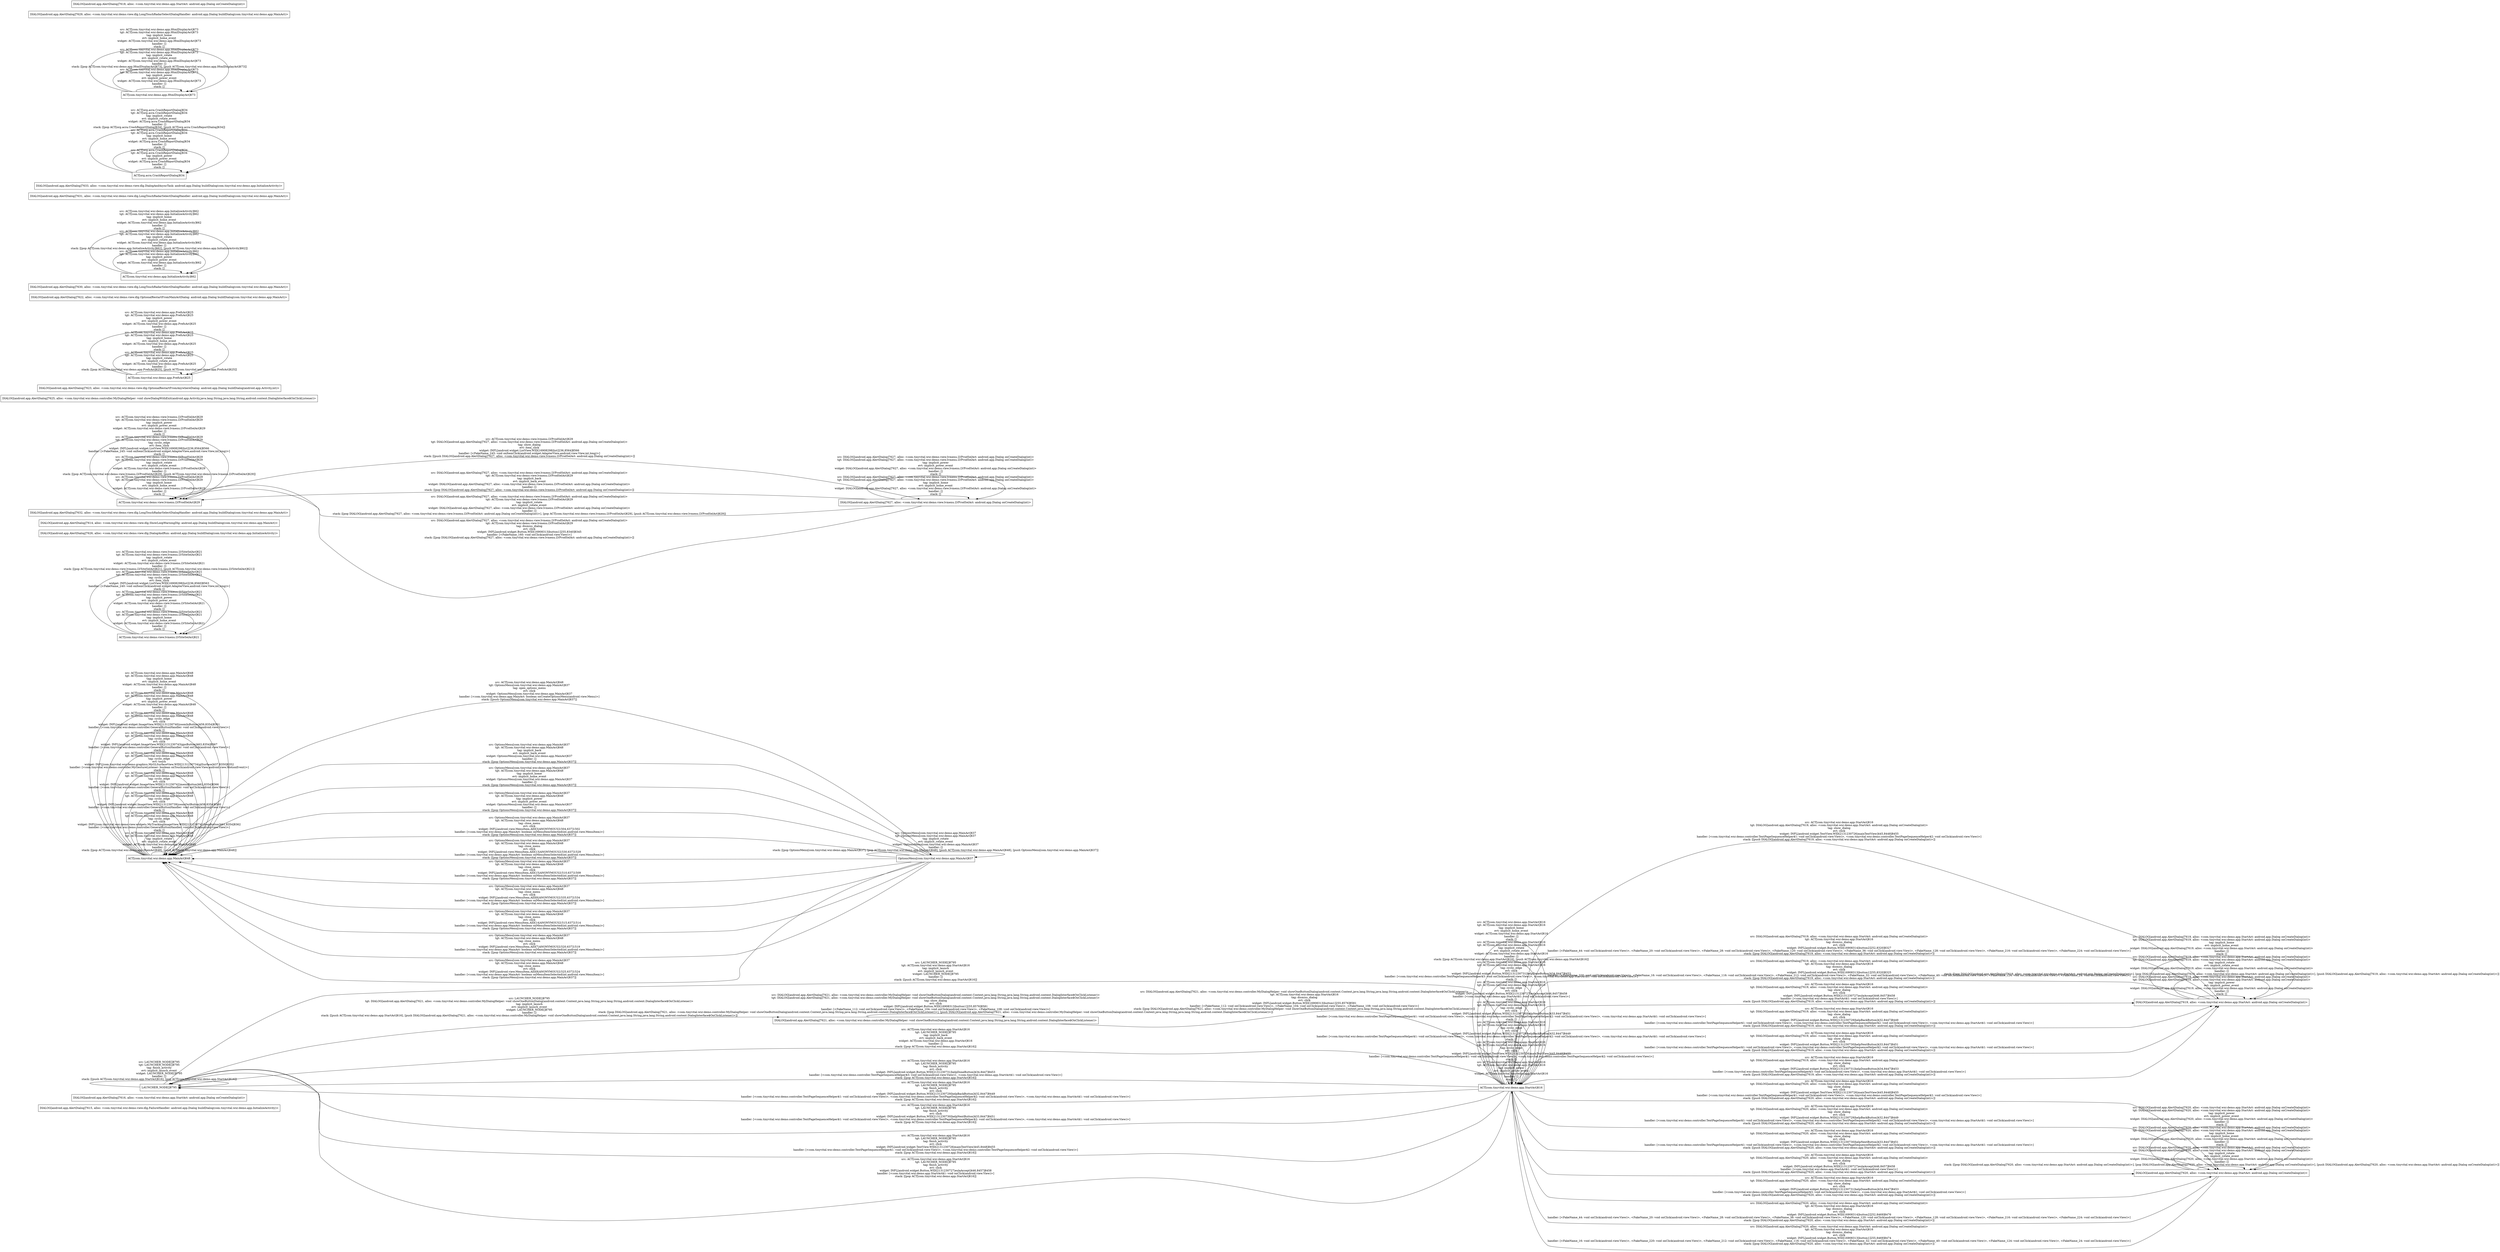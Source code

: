 digraph G {
 rankdir=LR;
 node[shape=box];
 n9 [label="DIALOG[android.app.AlertDialog]7615, alloc: <com.tinyvital.wxr.demo.view.dlg.FailureHandler: android.app.Dialog buildDialog(com.tinyvital.wxr.demo.app.InitializeActivity)>"];
 n10 [label="DIALOG[android.app.AlertDialog]7616, alloc: <com.tinyvital.wxr.demo.app.StartAct: android.app.Dialog onCreateDialog(int)>"];
 n27 [label="LAUNCHER_NODE[]8795"];
 n6 [label="ACT[com.tinyvital.wxr.demo.app.MainAct]648"];
 n26 [label="OptionsMenu[com.tinyvital.wxr.demo.app.MainAct]637"];
 n2 [label="ACT[com.tinyvital.wxr.demo.view.lvmenu.LVSiteSelAct]621"];
 n15 [label="DIALOG[android.app.AlertDialog]7619, alloc: <com.tinyvital.wxr.demo.app.StartAct: android.app.Dialog onCreateDialog(int)>"];
 n16 [label="DIALOG[android.app.AlertDialog]7626, alloc: <com.tinyvital.wxr.demo.view.dlg.DialogAndRun: android.app.Dialog buildDialog(com.tinyvital.wxr.demo.app.InitializeActivity)>"];
 n17 [label="DIALOG[android.app.AlertDialog]7614, alloc: <com.tinyvital.wxr.demo.view.dlg.ShowLoopWarningDlg: android.app.Dialog buildDialog(com.tinyvital.wxr.demo.app.MainAct)>"];
 n18 [label="DIALOG[android.app.AlertDialog]7632, alloc: <com.tinyvital.wxr.demo.view.dlg.LongTouchRadarSelectDialogHandler: android.app.Dialog buildDialog(com.tinyvital.wxr.demo.app.MainAct)>"];
 n4 [label="ACT[com.tinyvital.wxr.demo.view.lvmenu.LVProdSelAct]629"];
 n1 [label="ACT[com.tinyvital.wxr.demo.app.StartAct]616"];
 n21 [label="DIALOG[android.app.AlertDialog]7625, alloc: <com.tinyvital.wxr.demo.controller.MyDialogHelper: void showDialogWithExit(android.app.Activity,java.lang.String,java.lang.String,android.content.DialogInterface$OnClickListener)>"];
 n22 [label="DIALOG[android.app.AlertDialog]7623, alloc: <com.tinyvital.wxr.demo.view.dlg.OptionalRestartFromAnywhereDialog: android.app.Dialog buildDialog(android.app.Activity,int)>"];
 n23 [label="DIALOG[android.app.AlertDialog]7621, alloc: <com.tinyvital.wxr.demo.controller.MyDialogHelper: void showOneButtonDialog(android.content.Context,java.lang.String,java.lang.String,android.content.DialogInterface$OnClickListener)>"];
 n3 [label="ACT[com.tinyvital.wxr.demo.app.PrefsAct]625"];
 n11 [label="DIALOG[android.app.AlertDialog]7620, alloc: <com.tinyvital.wxr.demo.app.StartAct: android.app.Dialog onCreateDialog(int)>"];
 n12 [label="DIALOG[android.app.AlertDialog]7622, alloc: <com.tinyvital.wxr.demo.view.dlg.OptionalRestartFromMainActDialog: android.app.Dialog buildDialog(com.tinyvital.wxr.demo.app.MainAct)>"];
 n13 [label="DIALOG[android.app.AlertDialog]7630, alloc: <com.tinyvital.wxr.demo.view.dlg.LongTouchRadarSelectDialogHandler: android.app.Dialog buildDialog(com.tinyvital.wxr.demo.app.MainAct)>"];
 n14 [label="DIALOG[android.app.AlertDialog]7627, alloc: <com.tinyvital.wxr.demo.view.lvmenu.LVProdSelAct: android.app.Dialog onCreateDialog(int)>"];
 n7 [label="ACT[com.tinyvital.wxr.demo.app.InitializeActivity]662"];
 n19 [label="DIALOG[android.app.AlertDialog]7631, alloc: <com.tinyvital.wxr.demo.view.dlg.LongTouchRadarSelectDialogHandler: android.app.Dialog buildDialog(com.tinyvital.wxr.demo.app.MainAct)>"];
 n20 [label="DIALOG[android.app.AlertDialog]7633, alloc: <com.tinyvital.wxr.demo.view.dlg.DialogAndAsyncTask: android.app.Dialog buildDialog(com.tinyvital.wxr.demo.app.InitializeActivity)>"];
 n5 [label="ACT[org.acra.CrashReportDialog]634"];
 n8 [label="ACT[com.tinyvital.wxr.demo.app.HtmlDisplayAct]673"];
 n24 [label="DIALOG[android.app.AlertDialog]7629, alloc: <com.tinyvital.wxr.demo.view.dlg.LongTouchRadarSelectDialogHandler: android.app.Dialog buildDialog(com.tinyvital.wxr.demo.app.MainAct)>"];
 n25 [label="DIALOG[android.app.AlertDialog]7618, alloc: <com.tinyvital.wxr.demo.app.StartAct: android.app.Dialog onCreateDialog(int)>"];
 n27 -> n23 [label="src: LAUNCHER_NODE[]8795\ntgt: DIALOG[android.app.AlertDialog]7621, alloc: <com.tinyvital.wxr.demo.controller.MyDialogHelper: void showOneButtonDialog(android.content.Context,java.lang.String,java.lang.String,android.content.DialogInterface$OnClickListener)>\ntag: implicit_launch\nevt: implicit_launch_event\nwidget: LAUNCHER_NODE[]8795\nhandler: []\nstack: [[push ACT[com.tinyvital.wxr.demo.app.StartAct]616], [push DIALOG[android.app.AlertDialog]7621, alloc: <com.tinyvital.wxr.demo.controller.MyDialogHelper: void showOneButtonDialog(android.content.Context,java.lang.String,java.lang.String,android.content.DialogInterface$OnClickListener)>]]\n"];
 n27 -> n1 [label="src: LAUNCHER_NODE[]8795\ntgt: ACT[com.tinyvital.wxr.demo.app.StartAct]616\ntag: implicit_launch\nevt: implicit_launch_event\nwidget: LAUNCHER_NODE[]8795\nhandler: []\nstack: [[push ACT[com.tinyvital.wxr.demo.app.StartAct]616]]\n"];
 n27 -> n27 [label="src: LAUNCHER_NODE[]8795\ntgt: LAUNCHER_NODE[]8795\ntag: finish_activity\nevt: implicit_launch_event\nwidget: LAUNCHER_NODE[]8795\nhandler: []\nstack: [[push ACT[com.tinyvital.wxr.demo.app.StartAct]616], [pop ACT[com.tinyvital.wxr.demo.app.StartAct]616]]\n"];
 n6 -> n6 [label="src: ACT[com.tinyvital.wxr.demo.app.MainAct]648\ntgt: ACT[com.tinyvital.wxr.demo.app.MainAct]648\ntag: implicit_rotate\nevt: implicit_rotate_event\nwidget: ACT[com.tinyvital.wxr.demo.app.MainAct]648\nhandler: []\nstack: [[pop ACT[com.tinyvital.wxr.demo.app.MainAct]648], [push ACT[com.tinyvital.wxr.demo.app.MainAct]648]]\n"];
 n6 -> n26 [label="src: ACT[com.tinyvital.wxr.demo.app.MainAct]648\ntgt: OptionsMenu[com.tinyvital.wxr.demo.app.MainAct]637\ntag: open_options_menu\nevt: click\nwidget: OptionsMenu[com.tinyvital.wxr.demo.app.MainAct]637\nhandler: [<com.tinyvital.wxr.demo.app.MainAct: boolean onCreateOptionsMenu(android.view.Menu)>]\nstack: [[push OptionsMenu[com.tinyvital.wxr.demo.app.MainAct]637]]\n"];
 n6 -> n6 [label="src: ACT[com.tinyvital.wxr.demo.app.MainAct]648\ntgt: ACT[com.tinyvital.wxr.demo.app.MainAct]648\ntag: cyclic_edge\nevt: click\nwidget: INFL[com.tinyvital.wxr.demo.view.widgets.MyTrackingImageView,WID[2131230741|loopButton]461,8354]8362\nhandler: [<com.tinyvital.wxr.demo.controller.GeneralButtonHandler: void onClick(android.view.View)>]\nstack: []\n"];
 n6 -> n6 [label="src: ACT[com.tinyvital.wxr.demo.app.MainAct]648\ntgt: ACT[com.tinyvital.wxr.demo.app.MainAct]648\ntag: cyclic_edge\nevt: click\nwidget: INFL[android.widget.ImageView,WID[2131230739|zoomOutButton]458,8354]8360\nhandler: [<com.tinyvital.wxr.demo.controller.GeneralButtonHandler: void onClick(android.view.View)>]\nstack: []\n"];
 n6 -> n6 [label="src: ACT[com.tinyvital.wxr.demo.app.MainAct]648\ntgt: ACT[com.tinyvital.wxr.demo.app.MainAct]648\ntag: cyclic_edge\nevt: click\nwidget: INFL[android.widget.ImageView,WID[2131230742|menuButton]462,8354]8366\nhandler: [<com.tinyvital.wxr.demo.controller.GeneralButtonHandler: void onClick(android.view.View)>]\nstack: []\n"];
 n6 -> n6 [label="src: ACT[com.tinyvital.wxr.demo.app.MainAct]648\ntgt: ACT[com.tinyvital.wxr.demo.app.MainAct]648\ntag: cyclic_edge\nevt: touch\nwidget: INFL[com.tinyvital.wxr.demo.graphics.MyGLSurfaceView,WID[2131230734|glSurface]437,8350]8352\nhandler: [<com.tinyvital.wxr.demo.controller.MyGestureListener: boolean onTouch(android.view.View,android.view.MotionEvent)>]\nstack: []\n"];
 n6 -> n6 [label="src: ACT[com.tinyvital.wxr.demo.app.MainAct]648\ntgt: ACT[com.tinyvital.wxr.demo.app.MainAct]648\ntag: cyclic_edge\nevt: click\nwidget: INFL[android.widget.ImageView,WID[2131230743|gpsButton]463,8354]8367\nhandler: [<com.tinyvital.wxr.demo.controller.GeneralButtonHandler: void onClick(android.view.View)>]\nstack: []\n"];
 n6 -> n6 [label="src: ACT[com.tinyvital.wxr.demo.app.MainAct]648\ntgt: ACT[com.tinyvital.wxr.demo.app.MainAct]648\ntag: cyclic_edge\nevt: click\nwidget: INFL[android.widget.ImageView,WID[2131230740|zoomInButton]459,8354]8361\nhandler: [<com.tinyvital.wxr.demo.controller.GeneralButtonHandler: void onClick(android.view.View)>]\nstack: []\n"];
 n6 -> n6 [label="src: ACT[com.tinyvital.wxr.demo.app.MainAct]648\ntgt: ACT[com.tinyvital.wxr.demo.app.MainAct]648\ntag: implicit_power\nevt: implicit_power_event\nwidget: ACT[com.tinyvital.wxr.demo.app.MainAct]648\nhandler: []\nstack: []\n"];
 n6 -> n6 [label="src: ACT[com.tinyvital.wxr.demo.app.MainAct]648\ntgt: ACT[com.tinyvital.wxr.demo.app.MainAct]648\ntag: implicit_home\nevt: implicit_home_event\nwidget: ACT[com.tinyvital.wxr.demo.app.MainAct]648\nhandler: []\nstack: []\n"];
 n26 -> n6 [label="src: OptionsMenu[com.tinyvital.wxr.demo.app.MainAct]637\ntgt: ACT[com.tinyvital.wxr.demo.app.MainAct]648\ntag: implicit_back\nevt: implicit_back_event\nwidget: OptionsMenu[com.tinyvital.wxr.demo.app.MainAct]637\nhandler: []\nstack: [[pop OptionsMenu[com.tinyvital.wxr.demo.app.MainAct]637]]\n"];
 n26 -> n6 [label="src: OptionsMenu[com.tinyvital.wxr.demo.app.MainAct]637\ntgt: ACT[com.tinyvital.wxr.demo.app.MainAct]648\ntag: implicit_home\nevt: implicit_home_event\nwidget: OptionsMenu[com.tinyvital.wxr.demo.app.MainAct]637\nhandler: []\nstack: [[pop OptionsMenu[com.tinyvital.wxr.demo.app.MainAct]637]]\n"];
 n26 -> n6 [label="src: OptionsMenu[com.tinyvital.wxr.demo.app.MainAct]637\ntgt: ACT[com.tinyvital.wxr.demo.app.MainAct]648\ntag: implicit_power\nevt: implicit_power_event\nwidget: OptionsMenu[com.tinyvital.wxr.demo.app.MainAct]637\nhandler: []\nstack: [[pop OptionsMenu[com.tinyvital.wxr.demo.app.MainAct]637]]\n"];
 n26 -> n6 [label="src: OptionsMenu[com.tinyvital.wxr.demo.app.MainAct]637\ntgt: ACT[com.tinyvital.wxr.demo.app.MainAct]648\ntag: close_menu\nevt: click\nwidget: INFL[android.view.MenuItem,AID[3|ANONYMOUS]1504,637]1502\nhandler: [<com.tinyvital.wxr.demo.app.MainAct: boolean onMenuItemSelected(int,android.view.MenuItem)>]\nstack: [[pop OptionsMenu[com.tinyvital.wxr.demo.app.MainAct]637]]\n"];
 n26 -> n6 [label="src: OptionsMenu[com.tinyvital.wxr.demo.app.MainAct]637\ntgt: ACT[com.tinyvital.wxr.demo.app.MainAct]648\ntag: close_menu\nevt: click\nwidget: INFL[android.view.MenuItem,AID[13|ANONYMOUS]1530,637]1529\nhandler: [<com.tinyvital.wxr.demo.app.MainAct: boolean onMenuItemSelected(int,android.view.MenuItem)>]\nstack: [[pop OptionsMenu[com.tinyvital.wxr.demo.app.MainAct]637]]\n"];
 n26 -> n6 [label="src: OptionsMenu[com.tinyvital.wxr.demo.app.MainAct]637\ntgt: ACT[com.tinyvital.wxr.demo.app.MainAct]648\ntag: close_menu\nevt: click\nwidget: INFL[android.view.MenuItem,AID[15|ANONYMOUS]1510,637]1509\nhandler: [<com.tinyvital.wxr.demo.app.MainAct: boolean onMenuItemSelected(int,android.view.MenuItem)>]\nstack: [[pop OptionsMenu[com.tinyvital.wxr.demo.app.MainAct]637]]\n"];
 n26 -> n6 [label="src: OptionsMenu[com.tinyvital.wxr.demo.app.MainAct]637\ntgt: ACT[com.tinyvital.wxr.demo.app.MainAct]648\ntag: close_menu\nevt: click\nwidget: INFL[android.view.MenuItem,AID[6|ANONYMOUS]1535,637]1534\nhandler: [<com.tinyvital.wxr.demo.app.MainAct: boolean onMenuItemSelected(int,android.view.MenuItem)>]\nstack: [[pop OptionsMenu[com.tinyvital.wxr.demo.app.MainAct]637]]\n"];
 n26 -> n6 [label="src: OptionsMenu[com.tinyvital.wxr.demo.app.MainAct]637\ntgt: ACT[com.tinyvital.wxr.demo.app.MainAct]648\ntag: close_menu\nevt: click\nwidget: INFL[android.view.MenuItem,AID[14|ANONYMOUS]1515,637]1514\nhandler: [<com.tinyvital.wxr.demo.app.MainAct: boolean onMenuItemSelected(int,android.view.MenuItem)>]\nstack: [[pop OptionsMenu[com.tinyvital.wxr.demo.app.MainAct]637]]\n"];
 n26 -> n6 [label="src: OptionsMenu[com.tinyvital.wxr.demo.app.MainAct]637\ntgt: ACT[com.tinyvital.wxr.demo.app.MainAct]648\ntag: close_menu\nevt: click\nwidget: INFL[android.view.MenuItem,AID[7|ANONYMOUS]1520,637]1519\nhandler: [<com.tinyvital.wxr.demo.app.MainAct: boolean onMenuItemSelected(int,android.view.MenuItem)>]\nstack: [[pop OptionsMenu[com.tinyvital.wxr.demo.app.MainAct]637]]\n"];
 n26 -> n6 [label="src: OptionsMenu[com.tinyvital.wxr.demo.app.MainAct]637\ntgt: ACT[com.tinyvital.wxr.demo.app.MainAct]648\ntag: close_menu\nevt: click\nwidget: INFL[android.view.MenuItem,AID[8|ANONYMOUS]1525,637]1524\nhandler: [<com.tinyvital.wxr.demo.app.MainAct: boolean onMenuItemSelected(int,android.view.MenuItem)>]\nstack: [[pop OptionsMenu[com.tinyvital.wxr.demo.app.MainAct]637]]\n"];
 n26 -> n26 [label="src: OptionsMenu[com.tinyvital.wxr.demo.app.MainAct]637\ntgt: OptionsMenu[com.tinyvital.wxr.demo.app.MainAct]637\ntag: implicit_rotate\nevt: implicit_rotate_event\nwidget: OptionsMenu[com.tinyvital.wxr.demo.app.MainAct]637\nhandler: []\nstack: [[pop OptionsMenu[com.tinyvital.wxr.demo.app.MainAct]637], [pop ACT[com.tinyvital.wxr.demo.app.MainAct]648], [push ACT[com.tinyvital.wxr.demo.app.MainAct]648], [push OptionsMenu[com.tinyvital.wxr.demo.app.MainAct]637]]\n"];
 n2 -> n2 [label="src: ACT[com.tinyvital.wxr.demo.view.lvmenu.LVSiteSelAct]621\ntgt: ACT[com.tinyvital.wxr.demo.view.lvmenu.LVSiteSelAct]621\ntag: implicit_home\nevt: implicit_home_event\nwidget: ACT[com.tinyvital.wxr.demo.view.lvmenu.LVSiteSelAct]621\nhandler: []\nstack: []\n"];
 n2 -> n2 [label="src: ACT[com.tinyvital.wxr.demo.view.lvmenu.LVSiteSelAct]621\ntgt: ACT[com.tinyvital.wxr.demo.view.lvmenu.LVSiteSelAct]621\ntag: implicit_power\nevt: implicit_power_event\nwidget: ACT[com.tinyvital.wxr.demo.view.lvmenu.LVSiteSelAct]621\nhandler: []\nstack: []\n"];
 n2 -> n2 [label="src: ACT[com.tinyvital.wxr.demo.view.lvmenu.LVSiteSelAct]621\ntgt: ACT[com.tinyvital.wxr.demo.view.lvmenu.LVSiteSelAct]621\ntag: cyclic_edge\nevt: item_click\nwidget: INFL[android.widget.ListView,WID[16908298|list]236,8560]8563\nhandler: [<FakeName_240: void onItemClick(android.widget.AdapterView,android.view.View,int,long)>]\nstack: []\n"];
 n2 -> n2 [label="src: ACT[com.tinyvital.wxr.demo.view.lvmenu.LVSiteSelAct]621\ntgt: ACT[com.tinyvital.wxr.demo.view.lvmenu.LVSiteSelAct]621\ntag: implicit_rotate\nevt: implicit_rotate_event\nwidget: ACT[com.tinyvital.wxr.demo.view.lvmenu.LVSiteSelAct]621\nhandler: []\nstack: [[pop ACT[com.tinyvital.wxr.demo.view.lvmenu.LVSiteSelAct]621], [push ACT[com.tinyvital.wxr.demo.view.lvmenu.LVSiteSelAct]621]]\n"];
 n15 -> n15 [label="src: DIALOG[android.app.AlertDialog]7619, alloc: <com.tinyvital.wxr.demo.app.StartAct: android.app.Dialog onCreateDialog(int)>\ntgt: DIALOG[android.app.AlertDialog]7619, alloc: <com.tinyvital.wxr.demo.app.StartAct: android.app.Dialog onCreateDialog(int)>\ntag: implicit_power\nevt: implicit_power_event\nwidget: DIALOG[android.app.AlertDialog]7619, alloc: <com.tinyvital.wxr.demo.app.StartAct: android.app.Dialog onCreateDialog(int)>\nhandler: []\nstack: []\n"];
 n15 -> n1 [label="src: DIALOG[android.app.AlertDialog]7619, alloc: <com.tinyvital.wxr.demo.app.StartAct: android.app.Dialog onCreateDialog(int)>\ntgt: ACT[com.tinyvital.wxr.demo.app.StartAct]616\ntag: dismiss_dialog\nevt: click\nwidget: INFL[android.widget.Button,WID[16908314|button2]252,8320]8327\nhandler: [<FakeName_44: void onClick(android.view.View)>, <FakeName_20: void onClick(android.view.View)>, <FakeName_28: void onClick(android.view.View)>, <FakeName_120: void onClick(android.view.View)>, <FakeName_36: void onClick(android.view.View)>, <FakeName_128: void onClick(android.view.View)>, <FakeName_216: void onClick(android.view.View)>, <FakeName_224: void onClick(android.view.View)>]\nstack: [[pop DIALOG[android.app.AlertDialog]7619, alloc: <com.tinyvital.wxr.demo.app.StartAct: android.app.Dialog onCreateDialog(int)>]]\n"];
 n15 -> n1 [label="src: DIALOG[android.app.AlertDialog]7619, alloc: <com.tinyvital.wxr.demo.app.StartAct: android.app.Dialog onCreateDialog(int)>\ntgt: ACT[com.tinyvital.wxr.demo.app.StartAct]616\ntag: dismiss_dialog\nevt: click\nwidget: INFL[android.widget.Button,WID[16908313|button1]255,8320]8325\nhandler: [<FakeName_220: void onClick(android.view.View)>, <FakeName_16: void onClick(android.view.View)>, <FakeName_116: void onClick(android.view.View)>, <FakeName_212: void onClick(android.view.View)>, <FakeName_32: void onClick(android.view.View)>, <FakeName_40: void onClick(android.view.View)>, <FakeName_124: void onClick(android.view.View)>, <FakeName_24: void onClick(android.view.View)>]\nstack: [[pop DIALOG[android.app.AlertDialog]7619, alloc: <com.tinyvital.wxr.demo.app.StartAct: android.app.Dialog onCreateDialog(int)>]]\n"];
 n15 -> n15 [label="src: DIALOG[android.app.AlertDialog]7619, alloc: <com.tinyvital.wxr.demo.app.StartAct: android.app.Dialog onCreateDialog(int)>\ntgt: DIALOG[android.app.AlertDialog]7619, alloc: <com.tinyvital.wxr.demo.app.StartAct: android.app.Dialog onCreateDialog(int)>\ntag: implicit_rotate\nevt: implicit_rotate_event\nwidget: DIALOG[android.app.AlertDialog]7619, alloc: <com.tinyvital.wxr.demo.app.StartAct: android.app.Dialog onCreateDialog(int)>\nhandler: []\nstack: [[pop DIALOG[android.app.AlertDialog]7619, alloc: <com.tinyvital.wxr.demo.app.StartAct: android.app.Dialog onCreateDialog(int)>], [pop DIALOG[android.app.AlertDialog]7619, alloc: <com.tinyvital.wxr.demo.app.StartAct: android.app.Dialog onCreateDialog(int)>], [push DIALOG[android.app.AlertDialog]7619, alloc: <com.tinyvital.wxr.demo.app.StartAct: android.app.Dialog onCreateDialog(int)>]]\n"];
 n15 -> n15 [label="src: DIALOG[android.app.AlertDialog]7619, alloc: <com.tinyvital.wxr.demo.app.StartAct: android.app.Dialog onCreateDialog(int)>\ntgt: DIALOG[android.app.AlertDialog]7619, alloc: <com.tinyvital.wxr.demo.app.StartAct: android.app.Dialog onCreateDialog(int)>\ntag: implicit_home\nevt: implicit_home_event\nwidget: DIALOG[android.app.AlertDialog]7619, alloc: <com.tinyvital.wxr.demo.app.StartAct: android.app.Dialog onCreateDialog(int)>\nhandler: []\nstack: []\n"];
 n4 -> n4 [label="src: ACT[com.tinyvital.wxr.demo.view.lvmenu.LVProdSelAct]629\ntgt: ACT[com.tinyvital.wxr.demo.view.lvmenu.LVProdSelAct]629\ntag: implicit_home\nevt: implicit_home_event\nwidget: ACT[com.tinyvital.wxr.demo.view.lvmenu.LVProdSelAct]629\nhandler: []\nstack: []\n"];
 n4 -> n4 [label="src: ACT[com.tinyvital.wxr.demo.view.lvmenu.LVProdSelAct]629\ntgt: ACT[com.tinyvital.wxr.demo.view.lvmenu.LVProdSelAct]629\ntag: implicit_rotate\nevt: implicit_rotate_event\nwidget: ACT[com.tinyvital.wxr.demo.view.lvmenu.LVProdSelAct]629\nhandler: []\nstack: [[pop ACT[com.tinyvital.wxr.demo.view.lvmenu.LVProdSelAct]629], [push ACT[com.tinyvital.wxr.demo.view.lvmenu.LVProdSelAct]629]]\n"];
 n4 -> n4 [label="src: ACT[com.tinyvital.wxr.demo.view.lvmenu.LVProdSelAct]629\ntgt: ACT[com.tinyvital.wxr.demo.view.lvmenu.LVProdSelAct]629\ntag: cyclic_edge\nevt: item_click\nwidget: INFL[android.widget.ListView,WID[16908298|list]236,8564]8566\nhandler: [<FakeName_245: void onItemClick(android.widget.AdapterView,android.view.View,int,long)>]\nstack: []\n"];
 n4 -> n4 [label="src: ACT[com.tinyvital.wxr.demo.view.lvmenu.LVProdSelAct]629\ntgt: ACT[com.tinyvital.wxr.demo.view.lvmenu.LVProdSelAct]629\ntag: implicit_power\nevt: implicit_power_event\nwidget: ACT[com.tinyvital.wxr.demo.view.lvmenu.LVProdSelAct]629\nhandler: []\nstack: []\n"];
 n4 -> n14 [label="src: ACT[com.tinyvital.wxr.demo.view.lvmenu.LVProdSelAct]629\ntgt: DIALOG[android.app.AlertDialog]7627, alloc: <com.tinyvital.wxr.demo.view.lvmenu.LVProdSelAct: android.app.Dialog onCreateDialog(int)>\ntag: show_dialog\nevt: item_click\nwidget: INFL[android.widget.ListView,WID[16908298|list]236,8564]8566\nhandler: [<FakeName_245: void onItemClick(android.widget.AdapterView,android.view.View,int,long)>]\nstack: [[push DIALOG[android.app.AlertDialog]7627, alloc: <com.tinyvital.wxr.demo.view.lvmenu.LVProdSelAct: android.app.Dialog onCreateDialog(int)>]]\n"];
 n1 -> n27 [label="src: ACT[com.tinyvital.wxr.demo.app.StartAct]616\ntgt: LAUNCHER_NODE[]8795\ntag: implicit_back\nevt: implicit_back_event\nwidget: ACT[com.tinyvital.wxr.demo.app.StartAct]616\nhandler: []\nstack: [[pop ACT[com.tinyvital.wxr.demo.app.StartAct]616]]\n"];
 n1 -> n11 [label="src: ACT[com.tinyvital.wxr.demo.app.StartAct]616\ntgt: DIALOG[android.app.AlertDialog]7620, alloc: <com.tinyvital.wxr.demo.app.StartAct: android.app.Dialog onCreateDialog(int)>\ntag: show_dialog\nevt: click\nwidget: INFL[android.widget.TextView,WID[2131230726|mainTextView]445,8448]8455\nhandler: [<com.tinyvital.wxr.demo.controller.TextPageSequenceHelper$1: void onClick(android.view.View)>, <com.tinyvital.wxr.demo.controller.TextPageSequenceHelper$2: void onClick(android.view.View)>]\nstack: [[push DIALOG[android.app.AlertDialog]7620, alloc: <com.tinyvital.wxr.demo.app.StartAct: android.app.Dialog onCreateDialog(int)>]]\n"];
 n1 -> n11 [label="src: ACT[com.tinyvital.wxr.demo.app.StartAct]616\ntgt: DIALOG[android.app.AlertDialog]7620, alloc: <com.tinyvital.wxr.demo.app.StartAct: android.app.Dialog onCreateDialog(int)>\ntag: show_dialog\nevt: click\nwidget: INFL[android.widget.Button,WID[2131230729|helpBackButton]432,8447]8449\nhandler: [<com.tinyvital.wxr.demo.controller.TextPageSequenceHelper$1: void onClick(android.view.View)>, <com.tinyvital.wxr.demo.controller.TextPageSequenceHelper$2: void onClick(android.view.View)>, <com.tinyvital.wxr.demo.app.StartAct$1: void onClick(android.view.View)>]\nstack: [[push DIALOG[android.app.AlertDialog]7620, alloc: <com.tinyvital.wxr.demo.app.StartAct: android.app.Dialog onCreateDialog(int)>]]\n"];
 n1 -> n11 [label="src: ACT[com.tinyvital.wxr.demo.app.StartAct]616\ntgt: DIALOG[android.app.AlertDialog]7620, alloc: <com.tinyvital.wxr.demo.app.StartAct: android.app.Dialog onCreateDialog(int)>\ntag: show_dialog\nevt: click\nwidget: INFL[android.widget.Button,WID[2131230730|helpNextButton]433,8447]8451\nhandler: [<com.tinyvital.wxr.demo.controller.TextPageSequenceHelper$1: void onClick(android.view.View)>, <com.tinyvital.wxr.demo.controller.TextPageSequenceHelper$2: void onClick(android.view.View)>, <com.tinyvital.wxr.demo.app.StartAct$1: void onClick(android.view.View)>]\nstack: [[push DIALOG[android.app.AlertDialog]7620, alloc: <com.tinyvital.wxr.demo.app.StartAct: android.app.Dialog onCreateDialog(int)>]]\n"];
 n1 -> n11 [label="src: ACT[com.tinyvital.wxr.demo.app.StartAct]616\ntgt: DIALOG[android.app.AlertDialog]7620, alloc: <com.tinyvital.wxr.demo.app.StartAct: android.app.Dialog onCreateDialog(int)>\ntag: show_dialog\nevt: click\nwidget: INFL[android.widget.Button,WID[2131230727|eulaAccept]446,8457]8458\nhandler: [<com.tinyvital.wxr.demo.app.StartAct$1: void onClick(android.view.View)>]\nstack: [[push DIALOG[android.app.AlertDialog]7620, alloc: <com.tinyvital.wxr.demo.app.StartAct: android.app.Dialog onCreateDialog(int)>]]\n"];
 n1 -> n11 [label="src: ACT[com.tinyvital.wxr.demo.app.StartAct]616\ntgt: DIALOG[android.app.AlertDialog]7620, alloc: <com.tinyvital.wxr.demo.app.StartAct: android.app.Dialog onCreateDialog(int)>\ntag: show_dialog\nevt: click\nwidget: INFL[android.widget.Button,WID[2131230731|helpDoneButton]434,8447]8453\nhandler: [<com.tinyvital.wxr.demo.controller.TextPageSequenceHelper$3: void onClick(android.view.View)>, <com.tinyvital.wxr.demo.app.StartAct$1: void onClick(android.view.View)>]\nstack: [[push DIALOG[android.app.AlertDialog]7620, alloc: <com.tinyvital.wxr.demo.app.StartAct: android.app.Dialog onCreateDialog(int)>]]\n"];
 n1 -> n1 [label="src: ACT[com.tinyvital.wxr.demo.app.StartAct]616\ntgt: ACT[com.tinyvital.wxr.demo.app.StartAct]616\ntag: implicit_power\nevt: implicit_power_event\nwidget: ACT[com.tinyvital.wxr.demo.app.StartAct]616\nhandler: []\nstack: []\n"];
 n1 -> n1 [label="src: ACT[com.tinyvital.wxr.demo.app.StartAct]616\ntgt: ACT[com.tinyvital.wxr.demo.app.StartAct]616\ntag: cyclic_edge\nevt: click\nwidget: INFL[android.widget.TextView,WID[2131230726|mainTextView]445,8448]8455\nhandler: [<com.tinyvital.wxr.demo.controller.TextPageSequenceHelper$1: void onClick(android.view.View)>, <com.tinyvital.wxr.demo.controller.TextPageSequenceHelper$2: void onClick(android.view.View)>]\nstack: []\n"];
 n1 -> n1 [label="src: ACT[com.tinyvital.wxr.demo.app.StartAct]616\ntgt: ACT[com.tinyvital.wxr.demo.app.StartAct]616\ntag: cyclic_edge\nevt: click\nwidget: INFL[android.widget.Button,WID[2131230729|helpBackButton]432,8447]8449\nhandler: [<com.tinyvital.wxr.demo.controller.TextPageSequenceHelper$1: void onClick(android.view.View)>, <com.tinyvital.wxr.demo.controller.TextPageSequenceHelper$2: void onClick(android.view.View)>, <com.tinyvital.wxr.demo.app.StartAct$1: void onClick(android.view.View)>]\nstack: []\n"];
 n1 -> n1 [label="src: ACT[com.tinyvital.wxr.demo.app.StartAct]616\ntgt: ACT[com.tinyvital.wxr.demo.app.StartAct]616\ntag: cyclic_edge\nevt: click\nwidget: INFL[android.widget.Button,WID[2131230730|helpNextButton]433,8447]8451\nhandler: [<com.tinyvital.wxr.demo.controller.TextPageSequenceHelper$1: void onClick(android.view.View)>, <com.tinyvital.wxr.demo.controller.TextPageSequenceHelper$2: void onClick(android.view.View)>, <com.tinyvital.wxr.demo.app.StartAct$1: void onClick(android.view.View)>]\nstack: []\n"];
 n1 -> n1 [label="src: ACT[com.tinyvital.wxr.demo.app.StartAct]616\ntgt: ACT[com.tinyvital.wxr.demo.app.StartAct]616\ntag: cyclic_edge\nevt: click\nwidget: INFL[android.widget.Button,WID[2131230727|eulaAccept]446,8457]8458\nhandler: [<com.tinyvital.wxr.demo.app.StartAct$1: void onClick(android.view.View)>]\nstack: []\n"];
 n1 -> n1 [label="src: ACT[com.tinyvital.wxr.demo.app.StartAct]616\ntgt: ACT[com.tinyvital.wxr.demo.app.StartAct]616\ntag: cyclic_edge\nevt: click\nwidget: INFL[android.widget.Button,WID[2131230731|helpDoneButton]434,8447]8453\nhandler: [<com.tinyvital.wxr.demo.controller.TextPageSequenceHelper$3: void onClick(android.view.View)>, <com.tinyvital.wxr.demo.app.StartAct$1: void onClick(android.view.View)>]\nstack: []\n"];
 n1 -> n1 [label="src: ACT[com.tinyvital.wxr.demo.app.StartAct]616\ntgt: ACT[com.tinyvital.wxr.demo.app.StartAct]616\ntag: implicit_rotate\nevt: implicit_rotate_event\nwidget: ACT[com.tinyvital.wxr.demo.app.StartAct]616\nhandler: []\nstack: [[pop ACT[com.tinyvital.wxr.demo.app.StartAct]616], [push ACT[com.tinyvital.wxr.demo.app.StartAct]616]]\n"];
 n1 -> n27 [label="src: ACT[com.tinyvital.wxr.demo.app.StartAct]616\ntgt: LAUNCHER_NODE[]8795\ntag: finish_activity\nevt: click\nwidget: INFL[android.widget.Button,WID[2131230731|helpDoneButton]434,8447]8453\nhandler: [<com.tinyvital.wxr.demo.controller.TextPageSequenceHelper$3: void onClick(android.view.View)>, <com.tinyvital.wxr.demo.app.StartAct$1: void onClick(android.view.View)>]\nstack: [[pop ACT[com.tinyvital.wxr.demo.app.StartAct]616]]\n"];
 n1 -> n27 [label="src: ACT[com.tinyvital.wxr.demo.app.StartAct]616\ntgt: LAUNCHER_NODE[]8795\ntag: finish_activity\nevt: click\nwidget: INFL[android.widget.Button,WID[2131230729|helpBackButton]432,8447]8449\nhandler: [<com.tinyvital.wxr.demo.controller.TextPageSequenceHelper$1: void onClick(android.view.View)>, <com.tinyvital.wxr.demo.controller.TextPageSequenceHelper$2: void onClick(android.view.View)>, <com.tinyvital.wxr.demo.app.StartAct$1: void onClick(android.view.View)>]\nstack: [[pop ACT[com.tinyvital.wxr.demo.app.StartAct]616]]\n"];
 n1 -> n27 [label="src: ACT[com.tinyvital.wxr.demo.app.StartAct]616\ntgt: LAUNCHER_NODE[]8795\ntag: finish_activity\nevt: click\nwidget: INFL[android.widget.Button,WID[2131230730|helpNextButton]433,8447]8451\nhandler: [<com.tinyvital.wxr.demo.controller.TextPageSequenceHelper$1: void onClick(android.view.View)>, <com.tinyvital.wxr.demo.controller.TextPageSequenceHelper$2: void onClick(android.view.View)>, <com.tinyvital.wxr.demo.app.StartAct$1: void onClick(android.view.View)>]\nstack: [[pop ACT[com.tinyvital.wxr.demo.app.StartAct]616]]\n"];
 n1 -> n27 [label="src: ACT[com.tinyvital.wxr.demo.app.StartAct]616\ntgt: LAUNCHER_NODE[]8795\ntag: finish_activity\nevt: click\nwidget: INFL[android.widget.TextView,WID[2131230726|mainTextView]445,8448]8455\nhandler: [<com.tinyvital.wxr.demo.controller.TextPageSequenceHelper$1: void onClick(android.view.View)>, <com.tinyvital.wxr.demo.controller.TextPageSequenceHelper$2: void onClick(android.view.View)>]\nstack: [[pop ACT[com.tinyvital.wxr.demo.app.StartAct]616]]\n"];
 n1 -> n27 [label="src: ACT[com.tinyvital.wxr.demo.app.StartAct]616\ntgt: LAUNCHER_NODE[]8795\ntag: finish_activity\nevt: click\nwidget: INFL[android.widget.Button,WID[2131230727|eulaAccept]446,8457]8458\nhandler: [<com.tinyvital.wxr.demo.app.StartAct$1: void onClick(android.view.View)>]\nstack: [[pop ACT[com.tinyvital.wxr.demo.app.StartAct]616]]\n"];
 n1 -> n1 [label="src: ACT[com.tinyvital.wxr.demo.app.StartAct]616\ntgt: ACT[com.tinyvital.wxr.demo.app.StartAct]616\ntag: implicit_home\nevt: implicit_home_event\nwidget: ACT[com.tinyvital.wxr.demo.app.StartAct]616\nhandler: []\nstack: []\n"];
 n1 -> n15 [label="src: ACT[com.tinyvital.wxr.demo.app.StartAct]616\ntgt: DIALOG[android.app.AlertDialog]7619, alloc: <com.tinyvital.wxr.demo.app.StartAct: android.app.Dialog onCreateDialog(int)>\ntag: show_dialog\nevt: click\nwidget: INFL[android.widget.Button,WID[2131230727|eulaAccept]446,8457]8458\nhandler: [<com.tinyvital.wxr.demo.app.StartAct$1: void onClick(android.view.View)>]\nstack: [[push DIALOG[android.app.AlertDialog]7619, alloc: <com.tinyvital.wxr.demo.app.StartAct: android.app.Dialog onCreateDialog(int)>]]\n"];
 n1 -> n15 [label="src: ACT[com.tinyvital.wxr.demo.app.StartAct]616\ntgt: DIALOG[android.app.AlertDialog]7619, alloc: <com.tinyvital.wxr.demo.app.StartAct: android.app.Dialog onCreateDialog(int)>\ntag: show_dialog\nevt: click\nwidget: INFL[android.widget.Button,WID[2131230729|helpBackButton]432,8447]8449\nhandler: [<com.tinyvital.wxr.demo.controller.TextPageSequenceHelper$1: void onClick(android.view.View)>, <com.tinyvital.wxr.demo.controller.TextPageSequenceHelper$2: void onClick(android.view.View)>, <com.tinyvital.wxr.demo.app.StartAct$1: void onClick(android.view.View)>]\nstack: [[push DIALOG[android.app.AlertDialog]7619, alloc: <com.tinyvital.wxr.demo.app.StartAct: android.app.Dialog onCreateDialog(int)>]]\n"];
 n1 -> n15 [label="src: ACT[com.tinyvital.wxr.demo.app.StartAct]616\ntgt: DIALOG[android.app.AlertDialog]7619, alloc: <com.tinyvital.wxr.demo.app.StartAct: android.app.Dialog onCreateDialog(int)>\ntag: show_dialog\nevt: click\nwidget: INFL[android.widget.Button,WID[2131230730|helpNextButton]433,8447]8451\nhandler: [<com.tinyvital.wxr.demo.controller.TextPageSequenceHelper$1: void onClick(android.view.View)>, <com.tinyvital.wxr.demo.controller.TextPageSequenceHelper$2: void onClick(android.view.View)>, <com.tinyvital.wxr.demo.app.StartAct$1: void onClick(android.view.View)>]\nstack: [[push DIALOG[android.app.AlertDialog]7619, alloc: <com.tinyvital.wxr.demo.app.StartAct: android.app.Dialog onCreateDialog(int)>]]\n"];
 n1 -> n15 [label="src: ACT[com.tinyvital.wxr.demo.app.StartAct]616\ntgt: DIALOG[android.app.AlertDialog]7619, alloc: <com.tinyvital.wxr.demo.app.StartAct: android.app.Dialog onCreateDialog(int)>\ntag: show_dialog\nevt: click\nwidget: INFL[android.widget.Button,WID[2131230731|helpDoneButton]434,8447]8453\nhandler: [<com.tinyvital.wxr.demo.controller.TextPageSequenceHelper$3: void onClick(android.view.View)>, <com.tinyvital.wxr.demo.app.StartAct$1: void onClick(android.view.View)>]\nstack: [[push DIALOG[android.app.AlertDialog]7619, alloc: <com.tinyvital.wxr.demo.app.StartAct: android.app.Dialog onCreateDialog(int)>]]\n"];
 n1 -> n15 [label="src: ACT[com.tinyvital.wxr.demo.app.StartAct]616\ntgt: DIALOG[android.app.AlertDialog]7619, alloc: <com.tinyvital.wxr.demo.app.StartAct: android.app.Dialog onCreateDialog(int)>\ntag: show_dialog\nevt: click\nwidget: INFL[android.widget.TextView,WID[2131230726|mainTextView]445,8448]8455\nhandler: [<com.tinyvital.wxr.demo.controller.TextPageSequenceHelper$1: void onClick(android.view.View)>, <com.tinyvital.wxr.demo.controller.TextPageSequenceHelper$2: void onClick(android.view.View)>]\nstack: [[push DIALOG[android.app.AlertDialog]7619, alloc: <com.tinyvital.wxr.demo.app.StartAct: android.app.Dialog onCreateDialog(int)>]]\n"];
 n23 -> n1 [label="src: DIALOG[android.app.AlertDialog]7621, alloc: <com.tinyvital.wxr.demo.controller.MyDialogHelper: void showOneButtonDialog(android.content.Context,java.lang.String,java.lang.String,android.content.DialogInterface$OnClickListener)>\ntgt: ACT[com.tinyvital.wxr.demo.app.StartAct]616\ntag: dismiss_dialog\nevt: click\nwidget: INFL[android.widget.Button,WID[16908313|button1]255,8576]8581\nhandler: [<FakeName_112: void onClick(android.view.View)>, <FakeName_104: void onClick(android.view.View)>, <FakeName_108: void onClick(android.view.View)>]\nstack: [[pop DIALOG[android.app.AlertDialog]7621, alloc: <com.tinyvital.wxr.demo.controller.MyDialogHelper: void showOneButtonDialog(android.content.Context,java.lang.String,java.lang.String,android.content.DialogInterface$OnClickListener)>]]\n"];
 n23 -> n23 [label="src: DIALOG[android.app.AlertDialog]7621, alloc: <com.tinyvital.wxr.demo.controller.MyDialogHelper: void showOneButtonDialog(android.content.Context,java.lang.String,java.lang.String,android.content.DialogInterface$OnClickListener)>\ntgt: DIALOG[android.app.AlertDialog]7621, alloc: <com.tinyvital.wxr.demo.controller.MyDialogHelper: void showOneButtonDialog(android.content.Context,java.lang.String,java.lang.String,android.content.DialogInterface$OnClickListener)>\ntag: show_dialog\nevt: click\nwidget: INFL[android.widget.Button,WID[16908313|button1]255,8576]8581\nhandler: [<FakeName_112: void onClick(android.view.View)>, <FakeName_104: void onClick(android.view.View)>, <FakeName_108: void onClick(android.view.View)>]\nstack: [[pop DIALOG[android.app.AlertDialog]7621, alloc: <com.tinyvital.wxr.demo.controller.MyDialogHelper: void showOneButtonDialog(android.content.Context,java.lang.String,java.lang.String,android.content.DialogInterface$OnClickListener)>], [push DIALOG[android.app.AlertDialog]7621, alloc: <com.tinyvital.wxr.demo.controller.MyDialogHelper: void showOneButtonDialog(android.content.Context,java.lang.String,java.lang.String,android.content.DialogInterface$OnClickListener)>]]\n"];
 n3 -> n3 [label="src: ACT[com.tinyvital.wxr.demo.app.PrefsAct]625\ntgt: ACT[com.tinyvital.wxr.demo.app.PrefsAct]625\ntag: implicit_rotate\nevt: implicit_rotate_event\nwidget: ACT[com.tinyvital.wxr.demo.app.PrefsAct]625\nhandler: []\nstack: [[pop ACT[com.tinyvital.wxr.demo.app.PrefsAct]625], [push ACT[com.tinyvital.wxr.demo.app.PrefsAct]625]]\n"];
 n3 -> n3 [label="src: ACT[com.tinyvital.wxr.demo.app.PrefsAct]625\ntgt: ACT[com.tinyvital.wxr.demo.app.PrefsAct]625\ntag: implicit_home\nevt: implicit_home_event\nwidget: ACT[com.tinyvital.wxr.demo.app.PrefsAct]625\nhandler: []\nstack: []\n"];
 n3 -> n3 [label="src: ACT[com.tinyvital.wxr.demo.app.PrefsAct]625\ntgt: ACT[com.tinyvital.wxr.demo.app.PrefsAct]625\ntag: implicit_power\nevt: implicit_power_event\nwidget: ACT[com.tinyvital.wxr.demo.app.PrefsAct]625\nhandler: []\nstack: []\n"];
 n11 -> n11 [label="src: DIALOG[android.app.AlertDialog]7620, alloc: <com.tinyvital.wxr.demo.app.StartAct: android.app.Dialog onCreateDialog(int)>\ntgt: DIALOG[android.app.AlertDialog]7620, alloc: <com.tinyvital.wxr.demo.app.StartAct: android.app.Dialog onCreateDialog(int)>\ntag: implicit_rotate\nevt: implicit_rotate_event\nwidget: DIALOG[android.app.AlertDialog]7620, alloc: <com.tinyvital.wxr.demo.app.StartAct: android.app.Dialog onCreateDialog(int)>\nhandler: []\nstack: [[pop DIALOG[android.app.AlertDialog]7620, alloc: <com.tinyvital.wxr.demo.app.StartAct: android.app.Dialog onCreateDialog(int)>], [pop DIALOG[android.app.AlertDialog]7620, alloc: <com.tinyvital.wxr.demo.app.StartAct: android.app.Dialog onCreateDialog(int)>], [push DIALOG[android.app.AlertDialog]7620, alloc: <com.tinyvital.wxr.demo.app.StartAct: android.app.Dialog onCreateDialog(int)>]]\n"];
 n11 -> n11 [label="src: DIALOG[android.app.AlertDialog]7620, alloc: <com.tinyvital.wxr.demo.app.StartAct: android.app.Dialog onCreateDialog(int)>\ntgt: DIALOG[android.app.AlertDialog]7620, alloc: <com.tinyvital.wxr.demo.app.StartAct: android.app.Dialog onCreateDialog(int)>\ntag: implicit_home\nevt: implicit_home_event\nwidget: DIALOG[android.app.AlertDialog]7620, alloc: <com.tinyvital.wxr.demo.app.StartAct: android.app.Dialog onCreateDialog(int)>\nhandler: []\nstack: []\n"];
 n11 -> n11 [label="src: DIALOG[android.app.AlertDialog]7620, alloc: <com.tinyvital.wxr.demo.app.StartAct: android.app.Dialog onCreateDialog(int)>\ntgt: DIALOG[android.app.AlertDialog]7620, alloc: <com.tinyvital.wxr.demo.app.StartAct: android.app.Dialog onCreateDialog(int)>\ntag: implicit_power\nevt: implicit_power_event\nwidget: DIALOG[android.app.AlertDialog]7620, alloc: <com.tinyvital.wxr.demo.app.StartAct: android.app.Dialog onCreateDialog(int)>\nhandler: []\nstack: []\n"];
 n11 -> n1 [label="src: DIALOG[android.app.AlertDialog]7620, alloc: <com.tinyvital.wxr.demo.app.StartAct: android.app.Dialog onCreateDialog(int)>\ntgt: ACT[com.tinyvital.wxr.demo.app.StartAct]616\ntag: dismiss_dialog\nevt: click\nwidget: INFL[android.widget.Button,WID[16908314|button2]252,8469]8476\nhandler: [<FakeName_44: void onClick(android.view.View)>, <FakeName_20: void onClick(android.view.View)>, <FakeName_28: void onClick(android.view.View)>, <FakeName_36: void onClick(android.view.View)>, <FakeName_120: void onClick(android.view.View)>, <FakeName_128: void onClick(android.view.View)>, <FakeName_216: void onClick(android.view.View)>, <FakeName_224: void onClick(android.view.View)>]\nstack: [[pop DIALOG[android.app.AlertDialog]7620, alloc: <com.tinyvital.wxr.demo.app.StartAct: android.app.Dialog onCreateDialog(int)>]]\n"];
 n11 -> n1 [label="src: DIALOG[android.app.AlertDialog]7620, alloc: <com.tinyvital.wxr.demo.app.StartAct: android.app.Dialog onCreateDialog(int)>\ntgt: ACT[com.tinyvital.wxr.demo.app.StartAct]616\ntag: dismiss_dialog\nevt: click\nwidget: INFL[android.widget.Button,WID[16908313|button1]255,8469]8474\nhandler: [<FakeName_16: void onClick(android.view.View)>, <FakeName_220: void onClick(android.view.View)>, <FakeName_212: void onClick(android.view.View)>, <FakeName_116: void onClick(android.view.View)>, <FakeName_32: void onClick(android.view.View)>, <FakeName_40: void onClick(android.view.View)>, <FakeName_124: void onClick(android.view.View)>, <FakeName_24: void onClick(android.view.View)>]\nstack: [[pop DIALOG[android.app.AlertDialog]7620, alloc: <com.tinyvital.wxr.demo.app.StartAct: android.app.Dialog onCreateDialog(int)>]]\n"];
 n14 -> n4 [label="src: DIALOG[android.app.AlertDialog]7627, alloc: <com.tinyvital.wxr.demo.view.lvmenu.LVProdSelAct: android.app.Dialog onCreateDialog(int)>\ntgt: ACT[com.tinyvital.wxr.demo.view.lvmenu.LVProdSelAct]629\ntag: implicit_back\nevt: implicit_back_event\nwidget: DIALOG[android.app.AlertDialog]7627, alloc: <com.tinyvital.wxr.demo.view.lvmenu.LVProdSelAct: android.app.Dialog onCreateDialog(int)>\nhandler: []\nstack: [[pop DIALOG[android.app.AlertDialog]7627, alloc: <com.tinyvital.wxr.demo.view.lvmenu.LVProdSelAct: android.app.Dialog onCreateDialog(int)>]]\n"];
 n14 -> n14 [label="src: DIALOG[android.app.AlertDialog]7627, alloc: <com.tinyvital.wxr.demo.view.lvmenu.LVProdSelAct: android.app.Dialog onCreateDialog(int)>\ntgt: DIALOG[android.app.AlertDialog]7627, alloc: <com.tinyvital.wxr.demo.view.lvmenu.LVProdSelAct: android.app.Dialog onCreateDialog(int)>\ntag: implicit_home\nevt: implicit_home_event\nwidget: DIALOG[android.app.AlertDialog]7627, alloc: <com.tinyvital.wxr.demo.view.lvmenu.LVProdSelAct: android.app.Dialog onCreateDialog(int)>\nhandler: []\nstack: []\n"];
 n14 -> n4 [label="src: DIALOG[android.app.AlertDialog]7627, alloc: <com.tinyvital.wxr.demo.view.lvmenu.LVProdSelAct: android.app.Dialog onCreateDialog(int)>\ntgt: ACT[com.tinyvital.wxr.demo.view.lvmenu.LVProdSelAct]629\ntag: implicit_rotate\nevt: implicit_rotate_event\nwidget: DIALOG[android.app.AlertDialog]7627, alloc: <com.tinyvital.wxr.demo.view.lvmenu.LVProdSelAct: android.app.Dialog onCreateDialog(int)>\nhandler: []\nstack: [[pop DIALOG[android.app.AlertDialog]7627, alloc: <com.tinyvital.wxr.demo.view.lvmenu.LVProdSelAct: android.app.Dialog onCreateDialog(int)>], [pop ACT[com.tinyvital.wxr.demo.view.lvmenu.LVProdSelAct]629], [push ACT[com.tinyvital.wxr.demo.view.lvmenu.LVProdSelAct]629]]\n"];
 n14 -> n14 [label="src: DIALOG[android.app.AlertDialog]7627, alloc: <com.tinyvital.wxr.demo.view.lvmenu.LVProdSelAct: android.app.Dialog onCreateDialog(int)>\ntgt: DIALOG[android.app.AlertDialog]7627, alloc: <com.tinyvital.wxr.demo.view.lvmenu.LVProdSelAct: android.app.Dialog onCreateDialog(int)>\ntag: implicit_power\nevt: implicit_power_event\nwidget: DIALOG[android.app.AlertDialog]7627, alloc: <com.tinyvital.wxr.demo.view.lvmenu.LVProdSelAct: android.app.Dialog onCreateDialog(int)>\nhandler: []\nstack: []\n"];
 n14 -> n4 [label="src: DIALOG[android.app.AlertDialog]7627, alloc: <com.tinyvital.wxr.demo.view.lvmenu.LVProdSelAct: android.app.Dialog onCreateDialog(int)>\ntgt: ACT[com.tinyvital.wxr.demo.view.lvmenu.LVProdSelAct]629\ntag: dismiss_dialog\nevt: click\nwidget: INFL[android.widget.Button,WID[16908313|button1]255,8340]8345\nhandler: [<FakeName_160: void onClick(android.view.View)>]\nstack: [[pop DIALOG[android.app.AlertDialog]7627, alloc: <com.tinyvital.wxr.demo.view.lvmenu.LVProdSelAct: android.app.Dialog onCreateDialog(int)>]]\n"];
 n7 -> n7 [label="src: ACT[com.tinyvital.wxr.demo.app.InitializeActivity]662\ntgt: ACT[com.tinyvital.wxr.demo.app.InitializeActivity]662\ntag: implicit_power\nevt: implicit_power_event\nwidget: ACT[com.tinyvital.wxr.demo.app.InitializeActivity]662\nhandler: []\nstack: []\n"];
 n7 -> n7 [label="src: ACT[com.tinyvital.wxr.demo.app.InitializeActivity]662\ntgt: ACT[com.tinyvital.wxr.demo.app.InitializeActivity]662\ntag: implicit_rotate\nevt: implicit_rotate_event\nwidget: ACT[com.tinyvital.wxr.demo.app.InitializeActivity]662\nhandler: []\nstack: [[pop ACT[com.tinyvital.wxr.demo.app.InitializeActivity]662], [push ACT[com.tinyvital.wxr.demo.app.InitializeActivity]662]]\n"];
 n7 -> n7 [label="src: ACT[com.tinyvital.wxr.demo.app.InitializeActivity]662\ntgt: ACT[com.tinyvital.wxr.demo.app.InitializeActivity]662\ntag: implicit_home\nevt: implicit_home_event\nwidget: ACT[com.tinyvital.wxr.demo.app.InitializeActivity]662\nhandler: []\nstack: []\n"];
 n5 -> n5 [label="src: ACT[org.acra.CrashReportDialog]634\ntgt: ACT[org.acra.CrashReportDialog]634\ntag: implicit_power\nevt: implicit_power_event\nwidget: ACT[org.acra.CrashReportDialog]634\nhandler: []\nstack: []\n"];
 n5 -> n5 [label="src: ACT[org.acra.CrashReportDialog]634\ntgt: ACT[org.acra.CrashReportDialog]634\ntag: implicit_home\nevt: implicit_home_event\nwidget: ACT[org.acra.CrashReportDialog]634\nhandler: []\nstack: []\n"];
 n5 -> n5 [label="src: ACT[org.acra.CrashReportDialog]634\ntgt: ACT[org.acra.CrashReportDialog]634\ntag: implicit_rotate\nevt: implicit_rotate_event\nwidget: ACT[org.acra.CrashReportDialog]634\nhandler: []\nstack: [[pop ACT[org.acra.CrashReportDialog]634], [push ACT[org.acra.CrashReportDialog]634]]\n"];
 n8 -> n8 [label="src: ACT[com.tinyvital.wxr.demo.app.HtmlDisplayAct]673\ntgt: ACT[com.tinyvital.wxr.demo.app.HtmlDisplayAct]673\ntag: implicit_power\nevt: implicit_power_event\nwidget: ACT[com.tinyvital.wxr.demo.app.HtmlDisplayAct]673\nhandler: []\nstack: []\n"];
 n8 -> n8 [label="src: ACT[com.tinyvital.wxr.demo.app.HtmlDisplayAct]673\ntgt: ACT[com.tinyvital.wxr.demo.app.HtmlDisplayAct]673\ntag: implicit_rotate\nevt: implicit_rotate_event\nwidget: ACT[com.tinyvital.wxr.demo.app.HtmlDisplayAct]673\nhandler: []\nstack: [[pop ACT[com.tinyvital.wxr.demo.app.HtmlDisplayAct]673], [push ACT[com.tinyvital.wxr.demo.app.HtmlDisplayAct]673]]\n"];
 n8 -> n8 [label="src: ACT[com.tinyvital.wxr.demo.app.HtmlDisplayAct]673\ntgt: ACT[com.tinyvital.wxr.demo.app.HtmlDisplayAct]673\ntag: implicit_home\nevt: implicit_home_event\nwidget: ACT[com.tinyvital.wxr.demo.app.HtmlDisplayAct]673\nhandler: []\nstack: []\n"];
}